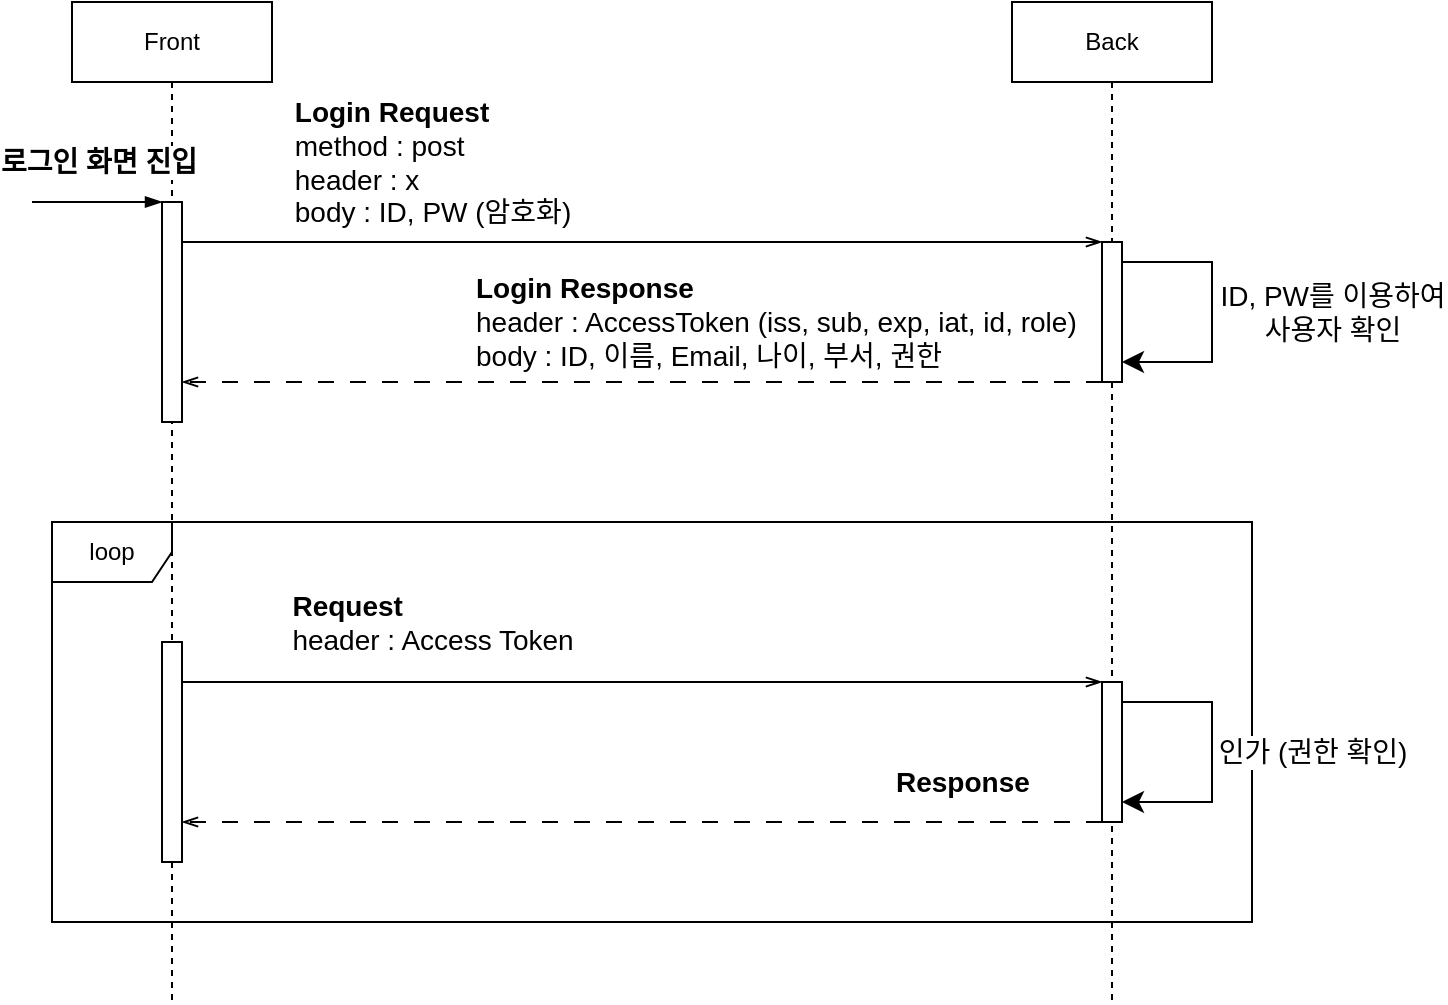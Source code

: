 <mxfile version="21.6.1" type="github">
  <diagram name="Page-1" id="2YBvvXClWsGukQMizWep">
    <mxGraphModel dx="794" dy="1163" grid="1" gridSize="10" guides="1" tooltips="1" connect="1" arrows="1" fold="1" page="1" pageScale="1" pageWidth="850" pageHeight="1100" math="0" shadow="0">
      <root>
        <mxCell id="0" />
        <mxCell id="1" parent="0" />
        <mxCell id="aM9ryv3xv72pqoxQDRHE-1" value="Front" style="shape=umlLifeline;perimeter=lifelinePerimeter;whiteSpace=wrap;html=1;container=0;dropTarget=0;collapsible=0;recursiveResize=0;outlineConnect=0;portConstraint=eastwest;newEdgeStyle={&quot;edgeStyle&quot;:&quot;elbowEdgeStyle&quot;,&quot;elbow&quot;:&quot;vertical&quot;,&quot;curved&quot;:0,&quot;rounded&quot;:0};" parent="1" vertex="1">
          <mxGeometry x="40" y="40" width="100" height="500" as="geometry" />
        </mxCell>
        <mxCell id="aM9ryv3xv72pqoxQDRHE-2" value="" style="html=1;points=[];perimeter=orthogonalPerimeter;outlineConnect=0;targetShapes=umlLifeline;portConstraint=eastwest;newEdgeStyle={&quot;edgeStyle&quot;:&quot;elbowEdgeStyle&quot;,&quot;elbow&quot;:&quot;vertical&quot;,&quot;curved&quot;:0,&quot;rounded&quot;:0};" parent="aM9ryv3xv72pqoxQDRHE-1" vertex="1">
          <mxGeometry x="45" y="100" width="10" height="110" as="geometry" />
        </mxCell>
        <mxCell id="aM9ryv3xv72pqoxQDRHE-5" value="Back" style="shape=umlLifeline;perimeter=lifelinePerimeter;whiteSpace=wrap;html=1;container=0;dropTarget=0;collapsible=0;recursiveResize=0;outlineConnect=0;portConstraint=eastwest;newEdgeStyle={&quot;edgeStyle&quot;:&quot;elbowEdgeStyle&quot;,&quot;elbow&quot;:&quot;vertical&quot;,&quot;curved&quot;:0,&quot;rounded&quot;:0};" parent="1" vertex="1">
          <mxGeometry x="510" y="40" width="100" height="500" as="geometry" />
        </mxCell>
        <mxCell id="aM9ryv3xv72pqoxQDRHE-6" value="" style="html=1;points=[];perimeter=orthogonalPerimeter;outlineConnect=0;targetShapes=umlLifeline;portConstraint=eastwest;newEdgeStyle={&quot;edgeStyle&quot;:&quot;elbowEdgeStyle&quot;,&quot;elbow&quot;:&quot;vertical&quot;,&quot;curved&quot;:0,&quot;rounded&quot;:0};" parent="aM9ryv3xv72pqoxQDRHE-5" vertex="1">
          <mxGeometry x="45" y="120" width="10" height="70" as="geometry" />
        </mxCell>
        <mxCell id="-8Yh8foPW3nLuySLqsEq-7" value="" style="edgeStyle=elbowEdgeStyle;elbow=vertical;endArrow=classic;html=1;curved=0;rounded=0;endSize=8;startSize=8;" edge="1" parent="aM9ryv3xv72pqoxQDRHE-5" source="aM9ryv3xv72pqoxQDRHE-6" target="aM9ryv3xv72pqoxQDRHE-6">
          <mxGeometry width="50" height="50" relative="1" as="geometry">
            <mxPoint x="55" y="140" as="sourcePoint" />
            <mxPoint x="55" y="180" as="targetPoint" />
            <Array as="points">
              <mxPoint x="100" y="130" />
            </Array>
          </mxGeometry>
        </mxCell>
        <mxCell id="-8Yh8foPW3nLuySLqsEq-8" value="ID, PW를 이용하여 &lt;br style=&quot;font-size: 14px;&quot;&gt;사용자 확인" style="edgeLabel;html=1;align=center;verticalAlign=middle;resizable=0;points=[];fontSize=14;" vertex="1" connectable="0" parent="-8Yh8foPW3nLuySLqsEq-7">
          <mxGeometry x="0.013" y="1" relative="1" as="geometry">
            <mxPoint x="59" y="-1" as="offset" />
          </mxGeometry>
        </mxCell>
        <mxCell id="-8Yh8foPW3nLuySLqsEq-1" value="" style="endArrow=blockThin;html=1;rounded=0;endFill=1;" edge="1" parent="1" target="aM9ryv3xv72pqoxQDRHE-2">
          <mxGeometry relative="1" as="geometry">
            <mxPoint x="20" y="140" as="sourcePoint" />
            <mxPoint x="460" y="640" as="targetPoint" />
          </mxGeometry>
        </mxCell>
        <mxCell id="-8Yh8foPW3nLuySLqsEq-2" value="로그인 화면 진입" style="edgeLabel;resizable=0;html=1;align=center;verticalAlign=middle;fontSize=14;fontStyle=1" connectable="0" vertex="1" parent="-8Yh8foPW3nLuySLqsEq-1">
          <mxGeometry relative="1" as="geometry">
            <mxPoint y="-20" as="offset" />
          </mxGeometry>
        </mxCell>
        <mxCell id="-8Yh8foPW3nLuySLqsEq-3" value="" style="endArrow=openThin;html=1;rounded=0;endFill=0;" edge="1" parent="1" source="aM9ryv3xv72pqoxQDRHE-2" target="aM9ryv3xv72pqoxQDRHE-6">
          <mxGeometry relative="1" as="geometry">
            <mxPoint x="160" y="170" as="sourcePoint" />
            <mxPoint x="320" y="170" as="targetPoint" />
            <Array as="points">
              <mxPoint x="330" y="160" />
            </Array>
          </mxGeometry>
        </mxCell>
        <mxCell id="-8Yh8foPW3nLuySLqsEq-4" value="&lt;div style=&quot;text-align: left;&quot;&gt;&lt;b&gt;Login Request&lt;/b&gt;&lt;/div&gt;&lt;div style=&quot;text-align: left;&quot;&gt;method : post&lt;/div&gt;&lt;div style=&quot;text-align: left;&quot;&gt;header : x&lt;/div&gt;&lt;div style=&quot;text-align: left;&quot;&gt;body : ID, PW (암호화)&lt;/div&gt;" style="edgeLabel;resizable=0;html=1;align=center;verticalAlign=middle;fontSize=14;" connectable="0" vertex="1" parent="-8Yh8foPW3nLuySLqsEq-3">
          <mxGeometry relative="1" as="geometry">
            <mxPoint x="-105" y="-40" as="offset" />
          </mxGeometry>
        </mxCell>
        <mxCell id="-8Yh8foPW3nLuySLqsEq-9" value="" style="endArrow=openThin;html=1;rounded=0;endFill=0;dashed=1;dashPattern=8 8;" edge="1" parent="1" source="aM9ryv3xv72pqoxQDRHE-6" target="aM9ryv3xv72pqoxQDRHE-2">
          <mxGeometry relative="1" as="geometry">
            <mxPoint x="105" y="300" as="sourcePoint" />
            <mxPoint x="565" y="300" as="targetPoint" />
            <Array as="points">
              <mxPoint x="350" y="230" />
            </Array>
          </mxGeometry>
        </mxCell>
        <mxCell id="-8Yh8foPW3nLuySLqsEq-10" value="&lt;b&gt;Login Response&lt;/b&gt;&lt;br&gt;header : AccessToken (iss, sub, exp, iat, id, role)&lt;br style=&quot;font-size: 14px;&quot;&gt;body : ID, 이름, Email, 나이, 부서, 권한" style="edgeLabel;resizable=0;html=1;align=left;verticalAlign=middle;fontSize=14;" connectable="0" vertex="1" parent="-8Yh8foPW3nLuySLqsEq-9">
          <mxGeometry relative="1" as="geometry">
            <mxPoint x="-85" y="-30" as="offset" />
          </mxGeometry>
        </mxCell>
        <mxCell id="-8Yh8foPW3nLuySLqsEq-11" value="loop" style="shape=umlFrame;whiteSpace=wrap;html=1;pointerEvents=0;" vertex="1" parent="1">
          <mxGeometry x="30" y="300" width="600" height="200" as="geometry" />
        </mxCell>
        <mxCell id="-8Yh8foPW3nLuySLqsEq-12" value="" style="html=1;points=[];perimeter=orthogonalPerimeter;outlineConnect=0;targetShapes=umlLifeline;portConstraint=eastwest;newEdgeStyle={&quot;edgeStyle&quot;:&quot;elbowEdgeStyle&quot;,&quot;elbow&quot;:&quot;vertical&quot;,&quot;curved&quot;:0,&quot;rounded&quot;:0};" vertex="1" parent="1">
          <mxGeometry x="85" y="360" width="10" height="110" as="geometry" />
        </mxCell>
        <mxCell id="-8Yh8foPW3nLuySLqsEq-13" value="" style="html=1;points=[];perimeter=orthogonalPerimeter;outlineConnect=0;targetShapes=umlLifeline;portConstraint=eastwest;newEdgeStyle={&quot;edgeStyle&quot;:&quot;elbowEdgeStyle&quot;,&quot;elbow&quot;:&quot;vertical&quot;,&quot;curved&quot;:0,&quot;rounded&quot;:0};" vertex="1" parent="1">
          <mxGeometry x="555" y="380" width="10" height="70" as="geometry" />
        </mxCell>
        <mxCell id="-8Yh8foPW3nLuySLqsEq-14" value="" style="edgeStyle=elbowEdgeStyle;elbow=vertical;endArrow=classic;html=1;curved=0;rounded=0;endSize=8;startSize=8;" edge="1" parent="1" source="-8Yh8foPW3nLuySLqsEq-13" target="-8Yh8foPW3nLuySLqsEq-13">
          <mxGeometry width="50" height="50" relative="1" as="geometry">
            <mxPoint x="565" y="400" as="sourcePoint" />
            <mxPoint x="565" y="440" as="targetPoint" />
            <Array as="points">
              <mxPoint x="610" y="390" />
            </Array>
          </mxGeometry>
        </mxCell>
        <mxCell id="-8Yh8foPW3nLuySLqsEq-15" value="인가 (권한 확인)" style="edgeLabel;html=1;align=center;verticalAlign=middle;resizable=0;points=[];fontSize=14;" vertex="1" connectable="0" parent="-8Yh8foPW3nLuySLqsEq-14">
          <mxGeometry x="0.013" y="1" relative="1" as="geometry">
            <mxPoint x="49" y="-1" as="offset" />
          </mxGeometry>
        </mxCell>
        <mxCell id="-8Yh8foPW3nLuySLqsEq-16" value="" style="endArrow=openThin;html=1;rounded=0;endFill=0;" edge="1" parent="1" source="-8Yh8foPW3nLuySLqsEq-12" target="-8Yh8foPW3nLuySLqsEq-13">
          <mxGeometry relative="1" as="geometry">
            <mxPoint x="160" y="390" as="sourcePoint" />
            <mxPoint x="320" y="390" as="targetPoint" />
            <Array as="points">
              <mxPoint x="330" y="380" />
            </Array>
          </mxGeometry>
        </mxCell>
        <mxCell id="-8Yh8foPW3nLuySLqsEq-17" value="&lt;div style=&quot;text-align: left;&quot;&gt;&lt;b&gt;Request&lt;/b&gt;&lt;/div&gt;&lt;div style=&quot;text-align: left;&quot;&gt;header : Access Token&lt;/div&gt;" style="edgeLabel;resizable=0;html=1;align=center;verticalAlign=middle;fontSize=14;" connectable="0" vertex="1" parent="-8Yh8foPW3nLuySLqsEq-16">
          <mxGeometry relative="1" as="geometry">
            <mxPoint x="-105" y="-30" as="offset" />
          </mxGeometry>
        </mxCell>
        <mxCell id="-8Yh8foPW3nLuySLqsEq-18" value="" style="endArrow=openThin;html=1;rounded=0;endFill=0;dashed=1;dashPattern=8 8;" edge="1" parent="1" source="-8Yh8foPW3nLuySLqsEq-13" target="-8Yh8foPW3nLuySLqsEq-12">
          <mxGeometry relative="1" as="geometry">
            <mxPoint x="105" y="520" as="sourcePoint" />
            <mxPoint x="565" y="520" as="targetPoint" />
            <Array as="points">
              <mxPoint x="350" y="450" />
            </Array>
          </mxGeometry>
        </mxCell>
        <mxCell id="-8Yh8foPW3nLuySLqsEq-19" value="&lt;b&gt;Response&lt;/b&gt;&lt;br&gt;" style="edgeLabel;resizable=0;html=1;align=left;verticalAlign=middle;fontSize=14;" connectable="0" vertex="1" parent="-8Yh8foPW3nLuySLqsEq-18">
          <mxGeometry relative="1" as="geometry">
            <mxPoint x="125" y="-20" as="offset" />
          </mxGeometry>
        </mxCell>
      </root>
    </mxGraphModel>
  </diagram>
</mxfile>
